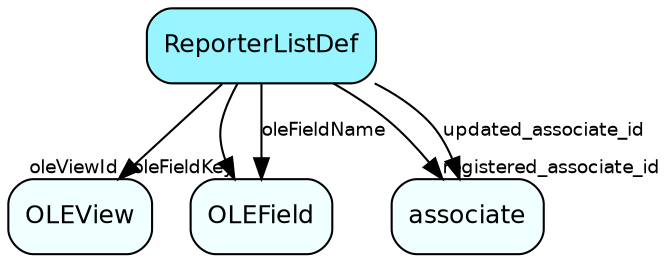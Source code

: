 digraph ReporterListDef  {
node [shape = box style="rounded, filled" fontname = "Helvetica" fontsize = "12" ]
edge [fontname = "Helvetica" fontsize = "9"]

ReporterListDef[fillcolor = "cadetblue1"]
OLEView[fillcolor = "azure1"]
OLEField[fillcolor = "azure1"]
associate[fillcolor = "azure1"]
ReporterListDef -> OLEView [headlabel = "oleViewId"]
ReporterListDef -> OLEField [headlabel = "oleFieldKey"]
ReporterListDef -> OLEField [label = "oleFieldName"]
ReporterListDef -> associate [headlabel = "registered_associate_id"]
ReporterListDef -> associate [label = "updated_associate_id"]
}
